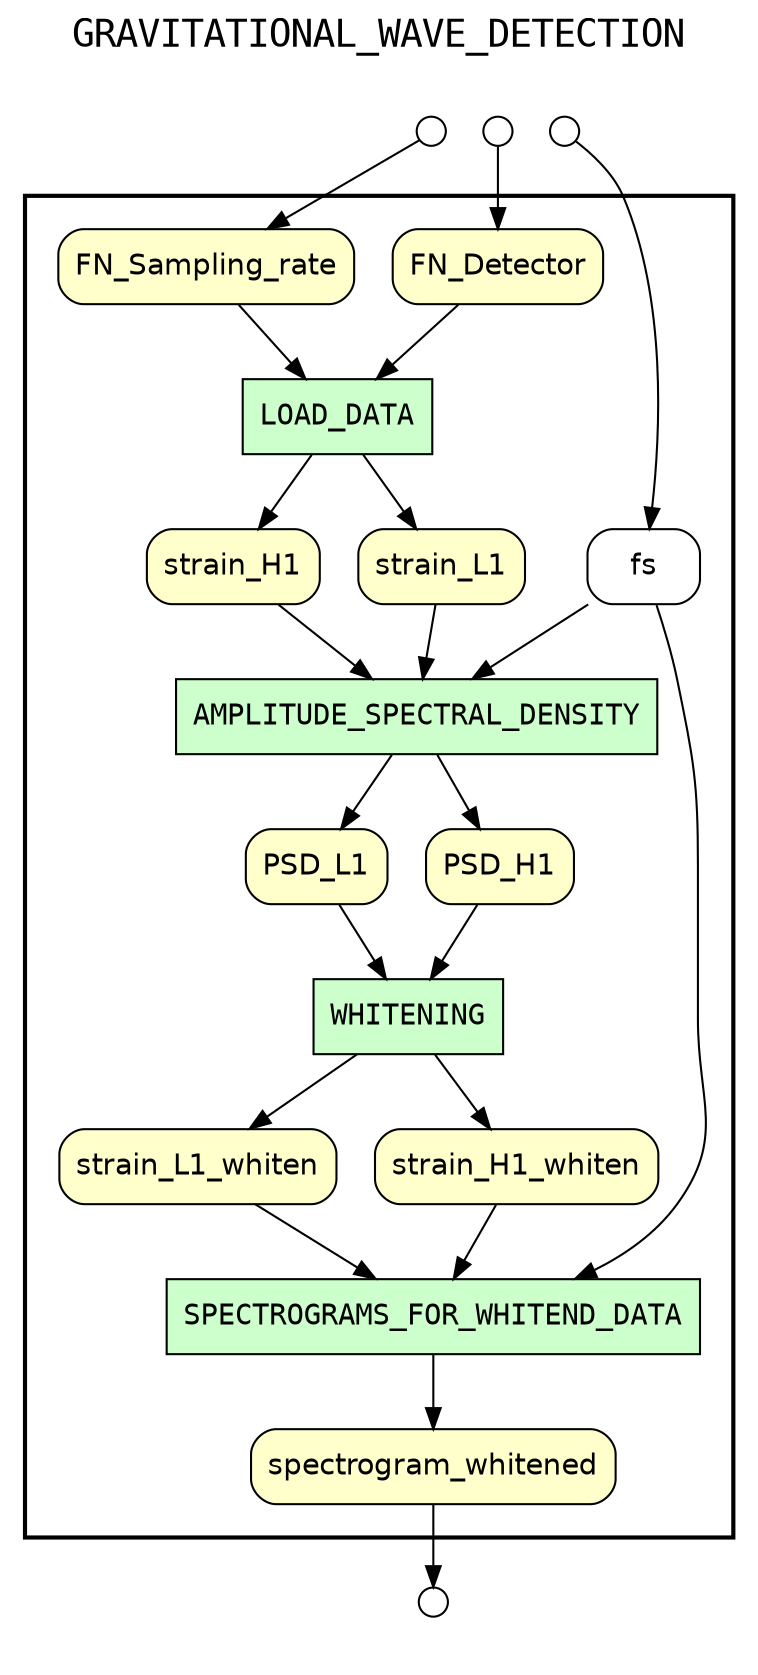 
digraph yw_data_view {
rankdir=TB
fontname=Courier; fontsize=18; labelloc=t
label="GRAVITATIONAL_WAVE_DETECTION"
subgraph cluster_workflow { label=""; color=black; penwidth=2
subgraph cluster_workflow_inner { label=""; color=white
node[shape=box style="filled" fillcolor="#CCFFCC" peripheries=1 fontname=Courier]
WHITENING
AMPLITUDE_SPECTRAL_DENSITY
LOAD_DATA
SPECTROGRAMS_FOR_WHITEND_DATA
node[shape=box style="filled" fillcolor="#CCFFCC" peripheries=1 fontname=Courier]
node[shape=box style="rounded,filled" fillcolor="#FFFFCC" peripheries=1 fontname=Helvetica]
FN_Detector
FN_Sampling_rate
strain_H1
strain_L1
PSD_H1
PSD_L1
strain_H1_whiten
strain_L1_whiten
spectrogram_whitened
node[shape=box style="rounded,filled" fillcolor="#FFFFFF" peripheries=1 fontname=Helvetica]
fs
}}
subgraph cluster_inflows { label=""; color=white; penwidth=2
subgraph cluster_inflows_inner { label=""; color=white
node[shape=circle fillcolor="#FFFFFF" peripheries=1 width=0.2]
fs_inflow [label=""]
FN_Detector_inflow [label=""]
FN_Sampling_rate_inflow [label=""]
}}
subgraph cluster_outflows { label=""; color=white; penwidth=2
subgraph cluster_outflows_inner { label=""; color=white
node[shape=circle fillcolor="#FFFFFF" peripheries=1 width=0.2]
spectrogram_whitened_outflow [label=""]
}}
FN_Sampling_rate -> LOAD_DATA
PSD_H1 -> WHITENING
PSD_L1 -> WHITENING
fs -> SPECTROGRAMS_FOR_WHITEND_DATA
fs -> AMPLITUDE_SPECTRAL_DENSITY
strain_H1 -> AMPLITUDE_SPECTRAL_DENSITY
strain_H1_whiten -> SPECTROGRAMS_FOR_WHITEND_DATA
strain_L1 -> AMPLITUDE_SPECTRAL_DENSITY
strain_L1_whiten -> SPECTROGRAMS_FOR_WHITEND_DATA
FN_Detector -> LOAD_DATA
LOAD_DATA -> strain_H1
LOAD_DATA -> strain_L1
AMPLITUDE_SPECTRAL_DENSITY -> PSD_H1
AMPLITUDE_SPECTRAL_DENSITY -> PSD_L1
WHITENING -> strain_H1_whiten
WHITENING -> strain_L1_whiten
SPECTROGRAMS_FOR_WHITEND_DATA -> spectrogram_whitened
fs_inflow -> fs
FN_Detector_inflow -> FN_Detector
FN_Sampling_rate_inflow -> FN_Sampling_rate
spectrogram_whitened -> spectrogram_whitened_outflow
}

